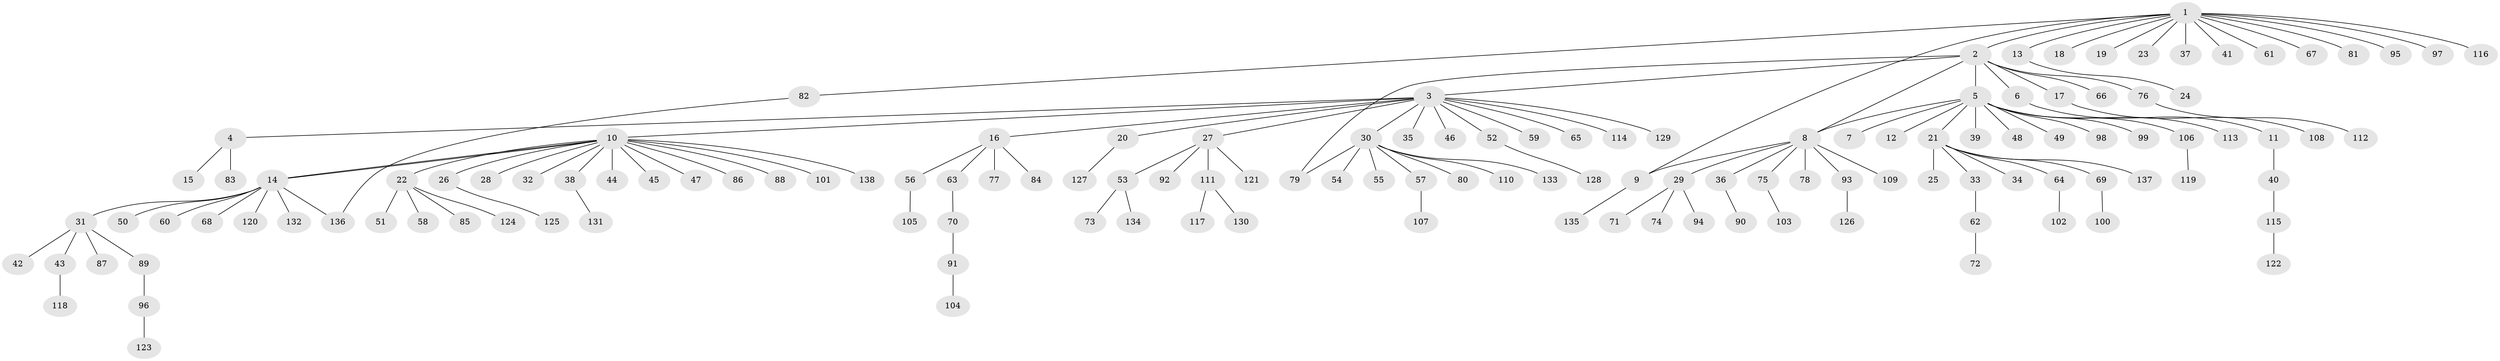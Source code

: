 // Generated by graph-tools (version 1.1) at 2025/14/03/09/25 04:14:42]
// undirected, 138 vertices, 142 edges
graph export_dot {
graph [start="1"]
  node [color=gray90,style=filled];
  1;
  2;
  3;
  4;
  5;
  6;
  7;
  8;
  9;
  10;
  11;
  12;
  13;
  14;
  15;
  16;
  17;
  18;
  19;
  20;
  21;
  22;
  23;
  24;
  25;
  26;
  27;
  28;
  29;
  30;
  31;
  32;
  33;
  34;
  35;
  36;
  37;
  38;
  39;
  40;
  41;
  42;
  43;
  44;
  45;
  46;
  47;
  48;
  49;
  50;
  51;
  52;
  53;
  54;
  55;
  56;
  57;
  58;
  59;
  60;
  61;
  62;
  63;
  64;
  65;
  66;
  67;
  68;
  69;
  70;
  71;
  72;
  73;
  74;
  75;
  76;
  77;
  78;
  79;
  80;
  81;
  82;
  83;
  84;
  85;
  86;
  87;
  88;
  89;
  90;
  91;
  92;
  93;
  94;
  95;
  96;
  97;
  98;
  99;
  100;
  101;
  102;
  103;
  104;
  105;
  106;
  107;
  108;
  109;
  110;
  111;
  112;
  113;
  114;
  115;
  116;
  117;
  118;
  119;
  120;
  121;
  122;
  123;
  124;
  125;
  126;
  127;
  128;
  129;
  130;
  131;
  132;
  133;
  134;
  135;
  136;
  137;
  138;
  1 -- 2;
  1 -- 9;
  1 -- 13;
  1 -- 18;
  1 -- 19;
  1 -- 23;
  1 -- 37;
  1 -- 41;
  1 -- 61;
  1 -- 67;
  1 -- 81;
  1 -- 82;
  1 -- 95;
  1 -- 97;
  1 -- 116;
  2 -- 3;
  2 -- 5;
  2 -- 6;
  2 -- 8;
  2 -- 17;
  2 -- 66;
  2 -- 76;
  2 -- 79;
  3 -- 4;
  3 -- 10;
  3 -- 16;
  3 -- 20;
  3 -- 27;
  3 -- 30;
  3 -- 35;
  3 -- 46;
  3 -- 52;
  3 -- 59;
  3 -- 65;
  3 -- 114;
  3 -- 129;
  4 -- 15;
  4 -- 83;
  5 -- 7;
  5 -- 8;
  5 -- 12;
  5 -- 21;
  5 -- 39;
  5 -- 48;
  5 -- 49;
  5 -- 98;
  5 -- 99;
  5 -- 106;
  5 -- 113;
  6 -- 11;
  8 -- 9;
  8 -- 29;
  8 -- 36;
  8 -- 75;
  8 -- 78;
  8 -- 93;
  8 -- 109;
  9 -- 135;
  10 -- 14;
  10 -- 14;
  10 -- 22;
  10 -- 26;
  10 -- 28;
  10 -- 32;
  10 -- 38;
  10 -- 44;
  10 -- 45;
  10 -- 47;
  10 -- 86;
  10 -- 88;
  10 -- 101;
  10 -- 138;
  11 -- 40;
  13 -- 24;
  14 -- 31;
  14 -- 50;
  14 -- 60;
  14 -- 68;
  14 -- 120;
  14 -- 132;
  14 -- 136;
  16 -- 56;
  16 -- 63;
  16 -- 77;
  16 -- 84;
  17 -- 108;
  20 -- 127;
  21 -- 25;
  21 -- 33;
  21 -- 34;
  21 -- 64;
  21 -- 69;
  21 -- 137;
  22 -- 51;
  22 -- 58;
  22 -- 85;
  22 -- 124;
  26 -- 125;
  27 -- 53;
  27 -- 92;
  27 -- 111;
  27 -- 121;
  29 -- 71;
  29 -- 74;
  29 -- 94;
  30 -- 54;
  30 -- 55;
  30 -- 57;
  30 -- 79;
  30 -- 80;
  30 -- 110;
  30 -- 133;
  31 -- 42;
  31 -- 43;
  31 -- 87;
  31 -- 89;
  33 -- 62;
  36 -- 90;
  38 -- 131;
  40 -- 115;
  43 -- 118;
  52 -- 128;
  53 -- 73;
  53 -- 134;
  56 -- 105;
  57 -- 107;
  62 -- 72;
  63 -- 70;
  64 -- 102;
  69 -- 100;
  70 -- 91;
  75 -- 103;
  76 -- 112;
  82 -- 136;
  89 -- 96;
  91 -- 104;
  93 -- 126;
  96 -- 123;
  106 -- 119;
  111 -- 117;
  111 -- 130;
  115 -- 122;
}
